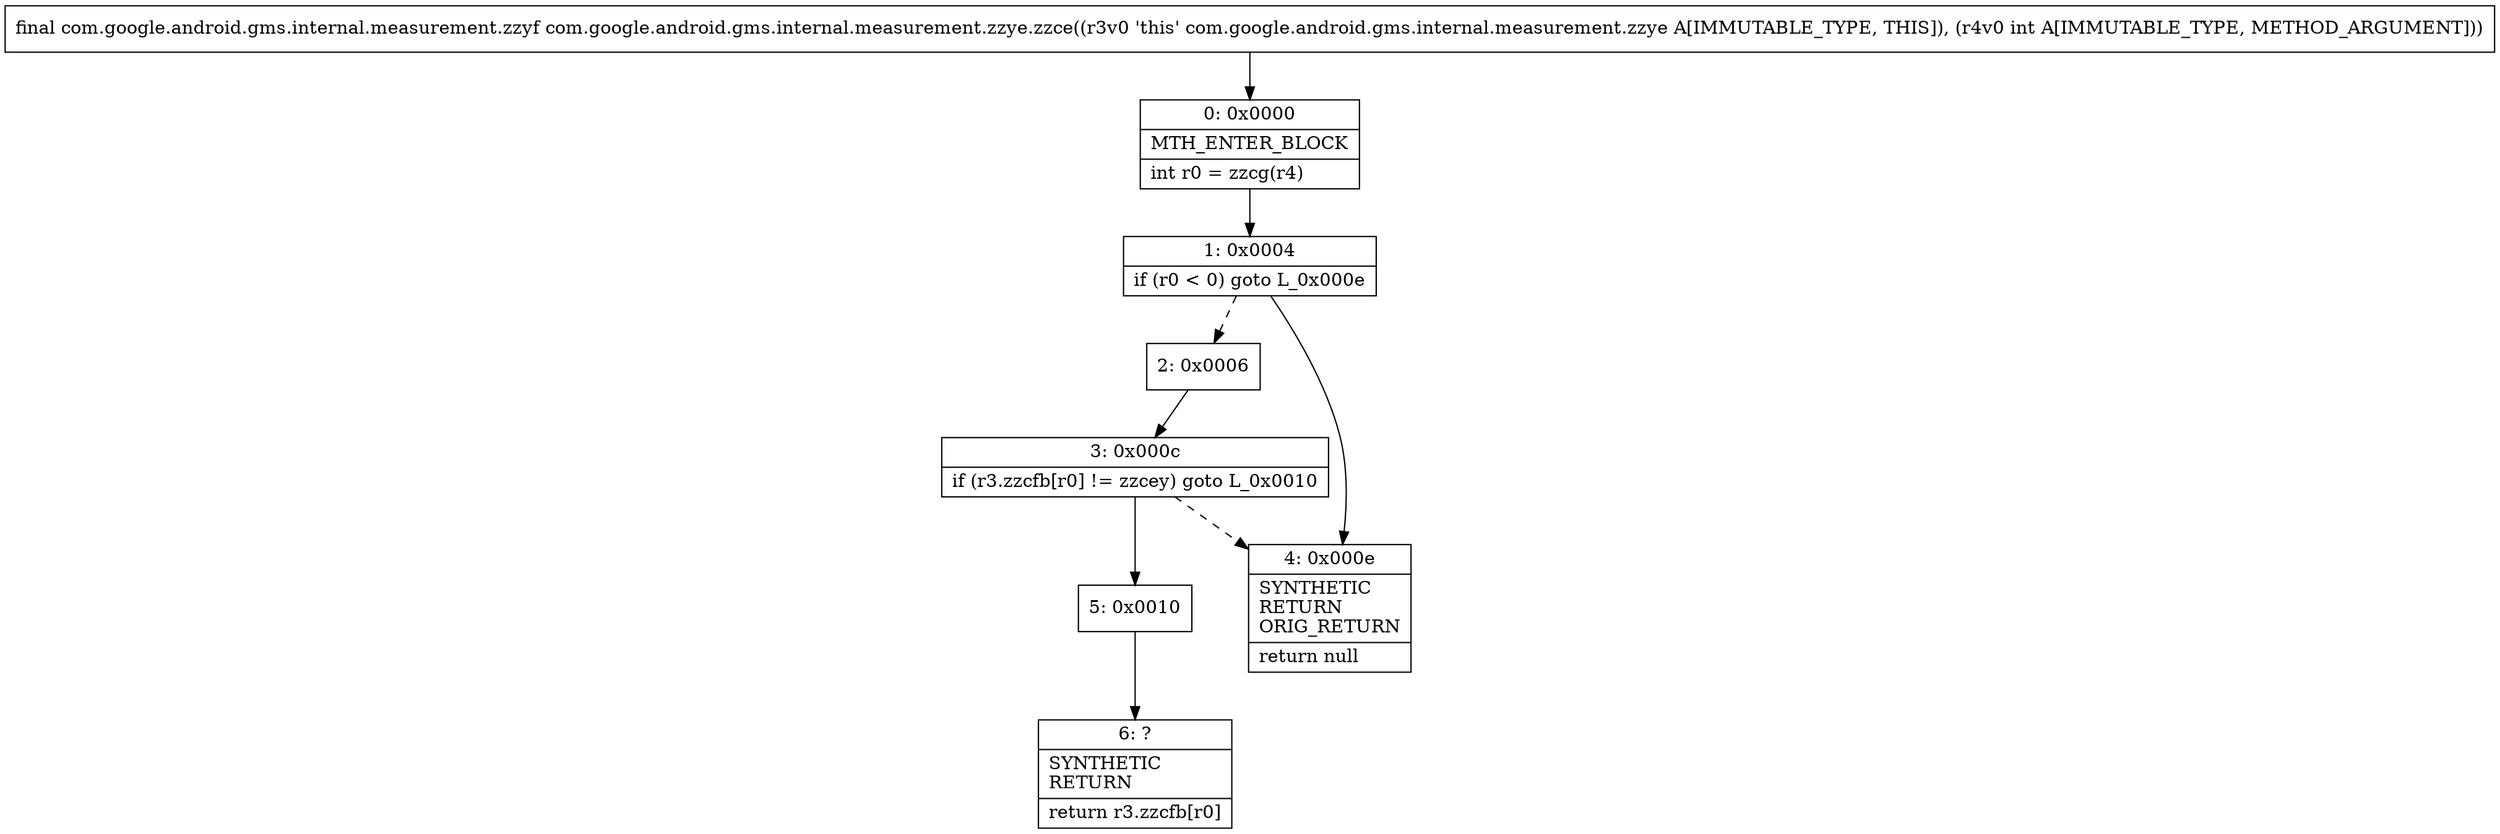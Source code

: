 digraph "CFG forcom.google.android.gms.internal.measurement.zzye.zzce(I)Lcom\/google\/android\/gms\/internal\/measurement\/zzyf;" {
Node_0 [shape=record,label="{0\:\ 0x0000|MTH_ENTER_BLOCK\l|int r0 = zzcg(r4)\l}"];
Node_1 [shape=record,label="{1\:\ 0x0004|if (r0 \< 0) goto L_0x000e\l}"];
Node_2 [shape=record,label="{2\:\ 0x0006}"];
Node_3 [shape=record,label="{3\:\ 0x000c|if (r3.zzcfb[r0] != zzcey) goto L_0x0010\l}"];
Node_4 [shape=record,label="{4\:\ 0x000e|SYNTHETIC\lRETURN\lORIG_RETURN\l|return null\l}"];
Node_5 [shape=record,label="{5\:\ 0x0010}"];
Node_6 [shape=record,label="{6\:\ ?|SYNTHETIC\lRETURN\l|return r3.zzcfb[r0]\l}"];
MethodNode[shape=record,label="{final com.google.android.gms.internal.measurement.zzyf com.google.android.gms.internal.measurement.zzye.zzce((r3v0 'this' com.google.android.gms.internal.measurement.zzye A[IMMUTABLE_TYPE, THIS]), (r4v0 int A[IMMUTABLE_TYPE, METHOD_ARGUMENT])) }"];
MethodNode -> Node_0;
Node_0 -> Node_1;
Node_1 -> Node_2[style=dashed];
Node_1 -> Node_4;
Node_2 -> Node_3;
Node_3 -> Node_4[style=dashed];
Node_3 -> Node_5;
Node_5 -> Node_6;
}

